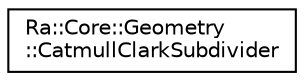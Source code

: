 digraph "Graphical Class Hierarchy"
{
 // INTERACTIVE_SVG=YES
 // LATEX_PDF_SIZE
  edge [fontname="Helvetica",fontsize="10",labelfontname="Helvetica",labelfontsize="10"];
  node [fontname="Helvetica",fontsize="10",shape=record];
  rankdir="LR";
  Node0 [label="Ra::Core::Geometry\l::CatmullClarkSubdivider",height=0.2,width=0.4,color="black", fillcolor="white", style="filled",URL="$classRa_1_1Core_1_1Geometry_1_1CatmullClarkSubdivider.html",tooltip=" "];
}
